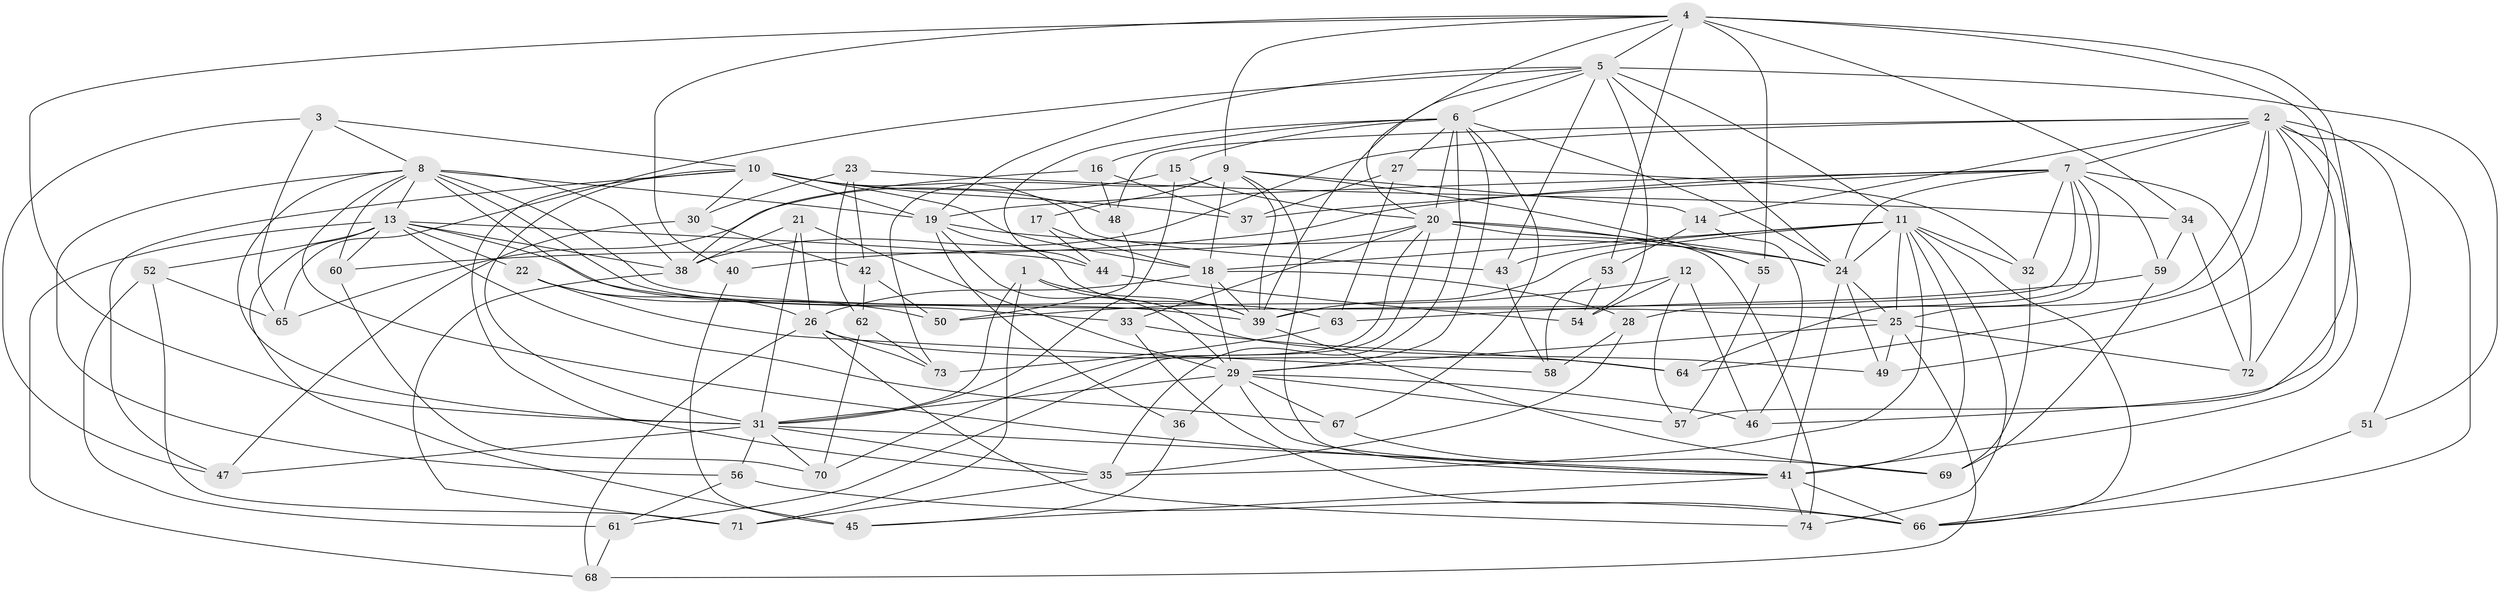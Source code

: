// original degree distribution, {4: 1.0}
// Generated by graph-tools (version 1.1) at 2025/37/03/09/25 02:37:52]
// undirected, 74 vertices, 206 edges
graph export_dot {
graph [start="1"]
  node [color=gray90,style=filled];
  1;
  2;
  3;
  4;
  5;
  6;
  7;
  8;
  9;
  10;
  11;
  12;
  13;
  14;
  15;
  16;
  17;
  18;
  19;
  20;
  21;
  22;
  23;
  24;
  25;
  26;
  27;
  28;
  29;
  30;
  31;
  32;
  33;
  34;
  35;
  36;
  37;
  38;
  39;
  40;
  41;
  42;
  43;
  44;
  45;
  46;
  47;
  48;
  49;
  50;
  51;
  52;
  53;
  54;
  55;
  56;
  57;
  58;
  59;
  60;
  61;
  62;
  63;
  64;
  65;
  66;
  67;
  68;
  69;
  70;
  71;
  72;
  73;
  74;
  1 -- 31 [weight=1.0];
  1 -- 39 [weight=1.0];
  1 -- 49 [weight=1.0];
  1 -- 71 [weight=1.0];
  2 -- 7 [weight=1.0];
  2 -- 14 [weight=1.0];
  2 -- 25 [weight=1.0];
  2 -- 38 [weight=2.0];
  2 -- 41 [weight=1.0];
  2 -- 46 [weight=1.0];
  2 -- 48 [weight=1.0];
  2 -- 49 [weight=1.0];
  2 -- 51 [weight=1.0];
  2 -- 64 [weight=1.0];
  2 -- 66 [weight=1.0];
  3 -- 8 [weight=1.0];
  3 -- 10 [weight=1.0];
  3 -- 47 [weight=1.0];
  3 -- 65 [weight=1.0];
  4 -- 5 [weight=1.0];
  4 -- 9 [weight=1.0];
  4 -- 20 [weight=1.0];
  4 -- 31 [weight=1.0];
  4 -- 34 [weight=1.0];
  4 -- 40 [weight=1.0];
  4 -- 53 [weight=1.0];
  4 -- 55 [weight=1.0];
  4 -- 57 [weight=1.0];
  4 -- 72 [weight=1.0];
  5 -- 6 [weight=1.0];
  5 -- 11 [weight=1.0];
  5 -- 19 [weight=1.0];
  5 -- 24 [weight=1.0];
  5 -- 39 [weight=1.0];
  5 -- 43 [weight=1.0];
  5 -- 51 [weight=1.0];
  5 -- 54 [weight=1.0];
  5 -- 65 [weight=1.0];
  6 -- 15 [weight=1.0];
  6 -- 16 [weight=1.0];
  6 -- 20 [weight=1.0];
  6 -- 24 [weight=1.0];
  6 -- 27 [weight=1.0];
  6 -- 29 [weight=1.0];
  6 -- 35 [weight=1.0];
  6 -- 44 [weight=1.0];
  6 -- 67 [weight=1.0];
  7 -- 19 [weight=1.0];
  7 -- 24 [weight=1.0];
  7 -- 28 [weight=1.0];
  7 -- 32 [weight=1.0];
  7 -- 37 [weight=1.0];
  7 -- 39 [weight=2.0];
  7 -- 59 [weight=1.0];
  7 -- 60 [weight=1.0];
  7 -- 64 [weight=1.0];
  7 -- 72 [weight=1.0];
  8 -- 13 [weight=1.0];
  8 -- 19 [weight=1.0];
  8 -- 25 [weight=1.0];
  8 -- 31 [weight=1.0];
  8 -- 33 [weight=1.0];
  8 -- 38 [weight=2.0];
  8 -- 41 [weight=1.0];
  8 -- 56 [weight=1.0];
  8 -- 60 [weight=1.0];
  8 -- 63 [weight=1.0];
  9 -- 14 [weight=1.0];
  9 -- 17 [weight=1.0];
  9 -- 18 [weight=1.0];
  9 -- 39 [weight=1.0];
  9 -- 41 [weight=1.0];
  9 -- 55 [weight=1.0];
  9 -- 73 [weight=1.0];
  10 -- 18 [weight=1.0];
  10 -- 19 [weight=1.0];
  10 -- 30 [weight=1.0];
  10 -- 31 [weight=1.0];
  10 -- 35 [weight=1.0];
  10 -- 37 [weight=1.0];
  10 -- 43 [weight=1.0];
  10 -- 47 [weight=1.0];
  10 -- 48 [weight=1.0];
  11 -- 18 [weight=1.0];
  11 -- 24 [weight=1.0];
  11 -- 25 [weight=1.0];
  11 -- 32 [weight=1.0];
  11 -- 35 [weight=1.0];
  11 -- 39 [weight=1.0];
  11 -- 41 [weight=2.0];
  11 -- 43 [weight=1.0];
  11 -- 66 [weight=1.0];
  11 -- 74 [weight=1.0];
  12 -- 46 [weight=1.0];
  12 -- 50 [weight=1.0];
  12 -- 54 [weight=1.0];
  12 -- 57 [weight=1.0];
  13 -- 22 [weight=1.0];
  13 -- 38 [weight=1.0];
  13 -- 39 [weight=1.0];
  13 -- 44 [weight=1.0];
  13 -- 45 [weight=1.0];
  13 -- 52 [weight=1.0];
  13 -- 60 [weight=1.0];
  13 -- 67 [weight=1.0];
  13 -- 68 [weight=1.0];
  14 -- 46 [weight=1.0];
  14 -- 53 [weight=1.0];
  15 -- 20 [weight=1.0];
  15 -- 31 [weight=1.0];
  15 -- 65 [weight=1.0];
  16 -- 37 [weight=1.0];
  16 -- 38 [weight=1.0];
  16 -- 48 [weight=1.0];
  17 -- 18 [weight=2.0];
  17 -- 44 [weight=1.0];
  18 -- 26 [weight=4.0];
  18 -- 28 [weight=1.0];
  18 -- 29 [weight=1.0];
  18 -- 39 [weight=1.0];
  19 -- 24 [weight=1.0];
  19 -- 29 [weight=1.0];
  19 -- 36 [weight=1.0];
  19 -- 39 [weight=1.0];
  20 -- 24 [weight=2.0];
  20 -- 33 [weight=1.0];
  20 -- 40 [weight=2.0];
  20 -- 55 [weight=1.0];
  20 -- 61 [weight=1.0];
  20 -- 70 [weight=1.0];
  20 -- 74 [weight=1.0];
  21 -- 26 [weight=1.0];
  21 -- 29 [weight=1.0];
  21 -- 31 [weight=1.0];
  21 -- 38 [weight=1.0];
  22 -- 26 [weight=1.0];
  22 -- 50 [weight=1.0];
  22 -- 58 [weight=1.0];
  23 -- 30 [weight=1.0];
  23 -- 34 [weight=1.0];
  23 -- 42 [weight=1.0];
  23 -- 62 [weight=1.0];
  24 -- 25 [weight=1.0];
  24 -- 41 [weight=1.0];
  24 -- 49 [weight=1.0];
  25 -- 29 [weight=1.0];
  25 -- 49 [weight=1.0];
  25 -- 68 [weight=1.0];
  25 -- 72 [weight=1.0];
  26 -- 64 [weight=1.0];
  26 -- 68 [weight=1.0];
  26 -- 73 [weight=1.0];
  26 -- 74 [weight=1.0];
  27 -- 32 [weight=1.0];
  27 -- 37 [weight=1.0];
  27 -- 63 [weight=1.0];
  28 -- 35 [weight=1.0];
  28 -- 58 [weight=1.0];
  29 -- 31 [weight=1.0];
  29 -- 36 [weight=2.0];
  29 -- 41 [weight=1.0];
  29 -- 46 [weight=1.0];
  29 -- 57 [weight=1.0];
  29 -- 67 [weight=1.0];
  30 -- 42 [weight=1.0];
  30 -- 47 [weight=1.0];
  31 -- 35 [weight=1.0];
  31 -- 41 [weight=1.0];
  31 -- 47 [weight=1.0];
  31 -- 56 [weight=1.0];
  31 -- 70 [weight=1.0];
  32 -- 69 [weight=1.0];
  33 -- 64 [weight=1.0];
  33 -- 66 [weight=1.0];
  34 -- 59 [weight=1.0];
  34 -- 72 [weight=1.0];
  35 -- 71 [weight=1.0];
  36 -- 45 [weight=1.0];
  38 -- 71 [weight=1.0];
  39 -- 69 [weight=1.0];
  40 -- 45 [weight=1.0];
  41 -- 45 [weight=1.0];
  41 -- 66 [weight=2.0];
  41 -- 74 [weight=1.0];
  42 -- 50 [weight=1.0];
  42 -- 62 [weight=1.0];
  43 -- 58 [weight=1.0];
  44 -- 54 [weight=1.0];
  48 -- 50 [weight=1.0];
  51 -- 66 [weight=2.0];
  52 -- 61 [weight=1.0];
  52 -- 65 [weight=1.0];
  52 -- 71 [weight=1.0];
  53 -- 54 [weight=1.0];
  53 -- 58 [weight=1.0];
  55 -- 57 [weight=1.0];
  56 -- 61 [weight=1.0];
  56 -- 66 [weight=1.0];
  59 -- 63 [weight=1.0];
  59 -- 69 [weight=1.0];
  60 -- 70 [weight=1.0];
  61 -- 68 [weight=1.0];
  62 -- 70 [weight=1.0];
  62 -- 73 [weight=1.0];
  63 -- 73 [weight=1.0];
  67 -- 69 [weight=1.0];
}
